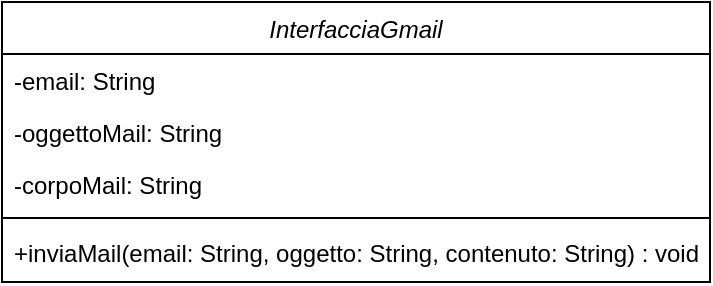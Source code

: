 <mxfile version="14.6.13" type="device"><diagram id="L1vAHWC2-FaYDPFvFzxO" name="Pagina-1"><mxGraphModel dx="1086" dy="1633" grid="1" gridSize="10" guides="1" tooltips="1" connect="1" arrows="1" fold="1" page="1" pageScale="1" pageWidth="1169" pageHeight="827" math="0" shadow="0"><root><mxCell id="0"/><mxCell id="1" parent="0"/><mxCell id="7eIEuep5V8PcOjy79BAu-1" value="InterfacciaGmail" style="swimlane;fontStyle=2;align=center;verticalAlign=top;childLayout=stackLayout;horizontal=1;startSize=26;horizontalStack=0;resizeParent=1;resizeLast=0;collapsible=1;marginBottom=0;rounded=0;shadow=0;strokeWidth=1;" vertex="1" parent="1"><mxGeometry x="827" y="-770" width="354" height="140" as="geometry"><mxRectangle x="960" y="120" width="160" height="26" as="alternateBounds"/></mxGeometry></mxCell><mxCell id="7eIEuep5V8PcOjy79BAu-2" value="-email: String" style="text;align=left;verticalAlign=top;spacingLeft=4;spacingRight=4;overflow=hidden;rotatable=0;points=[[0,0.5],[1,0.5]];portConstraint=eastwest;" vertex="1" parent="7eIEuep5V8PcOjy79BAu-1"><mxGeometry y="26" width="354" height="26" as="geometry"/></mxCell><mxCell id="7eIEuep5V8PcOjy79BAu-3" value="-oggettoMail: String" style="text;align=left;verticalAlign=top;spacingLeft=4;spacingRight=4;overflow=hidden;rotatable=0;points=[[0,0.5],[1,0.5]];portConstraint=eastwest;" vertex="1" parent="7eIEuep5V8PcOjy79BAu-1"><mxGeometry y="52" width="354" height="26" as="geometry"/></mxCell><mxCell id="7eIEuep5V8PcOjy79BAu-4" value="-corpoMail: String" style="text;align=left;verticalAlign=top;spacingLeft=4;spacingRight=4;overflow=hidden;rotatable=0;points=[[0,0.5],[1,0.5]];portConstraint=eastwest;" vertex="1" parent="7eIEuep5V8PcOjy79BAu-1"><mxGeometry y="78" width="354" height="26" as="geometry"/></mxCell><mxCell id="7eIEuep5V8PcOjy79BAu-5" value="" style="line;html=1;strokeWidth=1;align=left;verticalAlign=middle;spacingTop=-1;spacingLeft=3;spacingRight=3;rotatable=0;labelPosition=right;points=[];portConstraint=eastwest;" vertex="1" parent="7eIEuep5V8PcOjy79BAu-1"><mxGeometry y="104" width="354" height="8" as="geometry"/></mxCell><mxCell id="7eIEuep5V8PcOjy79BAu-6" value="+inviaMail(email: String, oggetto: String, contenuto: String) : void" style="text;align=left;verticalAlign=top;spacingLeft=4;spacingRight=4;overflow=hidden;rotatable=0;points=[[0,0.5],[1,0.5]];portConstraint=eastwest;" vertex="1" parent="7eIEuep5V8PcOjy79BAu-1"><mxGeometry y="112" width="354" height="26" as="geometry"/></mxCell></root></mxGraphModel></diagram></mxfile>